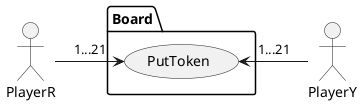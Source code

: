 @startuml "Use Case Diagram - Put Token"

actor PlayerR
actor PlayerY
actor Board

package Board {
  usecase PutToken
}

PlayerR -> (PutToken) : 1...21
PlayerY -> (PutToken) : 1...21

@enduml